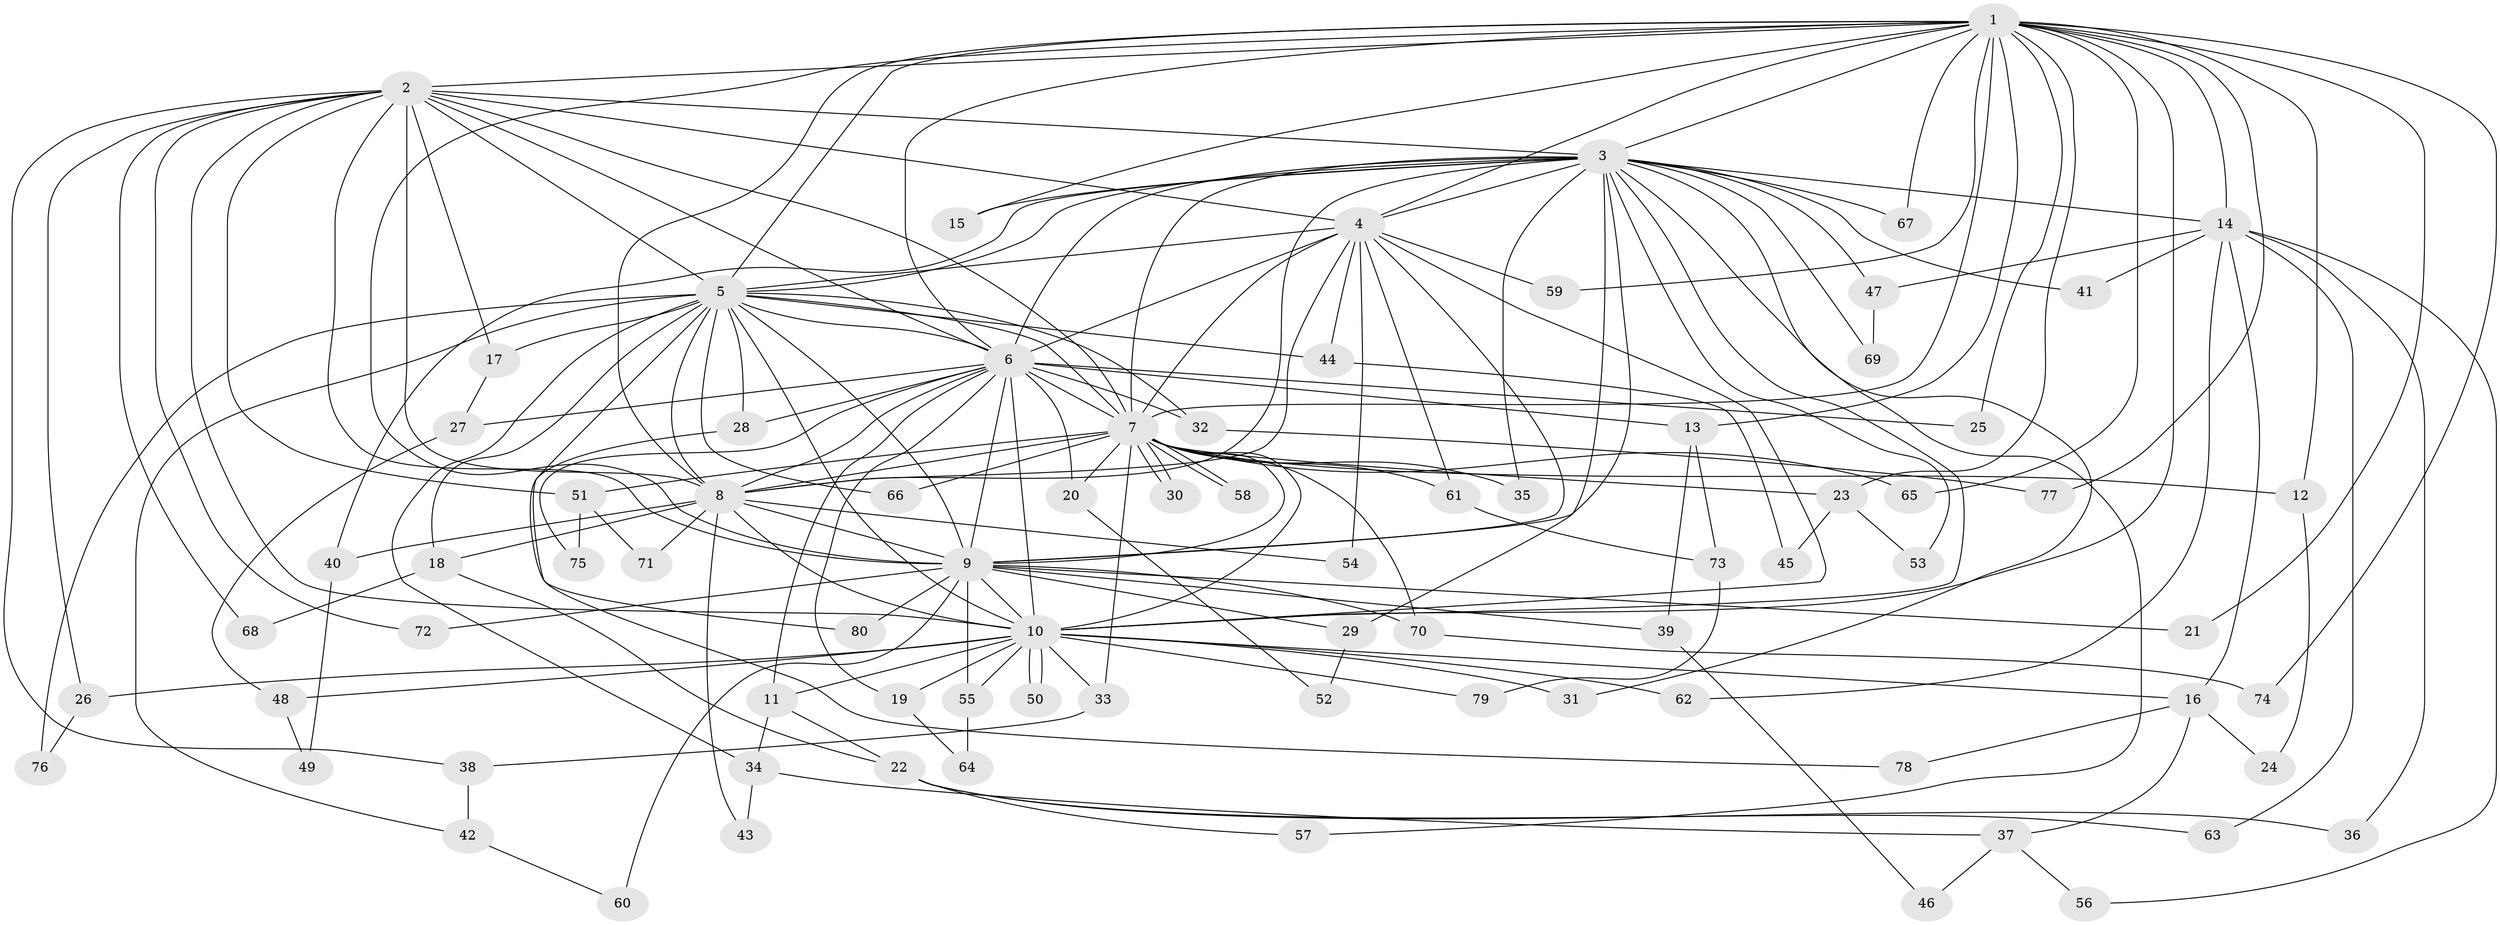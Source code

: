 // Generated by graph-tools (version 1.1) at 2025/01/03/09/25 03:01:15]
// undirected, 80 vertices, 185 edges
graph export_dot {
graph [start="1"]
  node [color=gray90,style=filled];
  1;
  2;
  3;
  4;
  5;
  6;
  7;
  8;
  9;
  10;
  11;
  12;
  13;
  14;
  15;
  16;
  17;
  18;
  19;
  20;
  21;
  22;
  23;
  24;
  25;
  26;
  27;
  28;
  29;
  30;
  31;
  32;
  33;
  34;
  35;
  36;
  37;
  38;
  39;
  40;
  41;
  42;
  43;
  44;
  45;
  46;
  47;
  48;
  49;
  50;
  51;
  52;
  53;
  54;
  55;
  56;
  57;
  58;
  59;
  60;
  61;
  62;
  63;
  64;
  65;
  66;
  67;
  68;
  69;
  70;
  71;
  72;
  73;
  74;
  75;
  76;
  77;
  78;
  79;
  80;
  1 -- 2;
  1 -- 3;
  1 -- 4;
  1 -- 5;
  1 -- 6;
  1 -- 7;
  1 -- 8;
  1 -- 9;
  1 -- 10;
  1 -- 12;
  1 -- 13;
  1 -- 14;
  1 -- 15;
  1 -- 21;
  1 -- 23;
  1 -- 25;
  1 -- 59;
  1 -- 65;
  1 -- 67;
  1 -- 74;
  1 -- 77;
  2 -- 3;
  2 -- 4;
  2 -- 5;
  2 -- 6;
  2 -- 7;
  2 -- 8;
  2 -- 9;
  2 -- 10;
  2 -- 17;
  2 -- 26;
  2 -- 38;
  2 -- 51;
  2 -- 68;
  2 -- 72;
  3 -- 4;
  3 -- 5;
  3 -- 6;
  3 -- 7;
  3 -- 8;
  3 -- 9;
  3 -- 10;
  3 -- 14;
  3 -- 15;
  3 -- 29;
  3 -- 31;
  3 -- 35;
  3 -- 40;
  3 -- 41;
  3 -- 47;
  3 -- 53;
  3 -- 57;
  3 -- 67;
  3 -- 69;
  4 -- 5;
  4 -- 6;
  4 -- 7;
  4 -- 8;
  4 -- 9;
  4 -- 10;
  4 -- 44;
  4 -- 54;
  4 -- 59;
  4 -- 61;
  5 -- 6;
  5 -- 7;
  5 -- 8;
  5 -- 9;
  5 -- 10;
  5 -- 17;
  5 -- 18;
  5 -- 28;
  5 -- 32;
  5 -- 34;
  5 -- 42;
  5 -- 44;
  5 -- 66;
  5 -- 76;
  5 -- 80;
  6 -- 7;
  6 -- 8;
  6 -- 9;
  6 -- 10;
  6 -- 11;
  6 -- 13;
  6 -- 19;
  6 -- 20;
  6 -- 25;
  6 -- 27;
  6 -- 28;
  6 -- 32;
  6 -- 75;
  7 -- 8;
  7 -- 9;
  7 -- 10;
  7 -- 12;
  7 -- 20;
  7 -- 23;
  7 -- 30;
  7 -- 30;
  7 -- 33;
  7 -- 35;
  7 -- 51;
  7 -- 58;
  7 -- 58;
  7 -- 61;
  7 -- 65;
  7 -- 66;
  7 -- 70;
  8 -- 9;
  8 -- 10;
  8 -- 18;
  8 -- 40;
  8 -- 43;
  8 -- 54;
  8 -- 71;
  9 -- 10;
  9 -- 21;
  9 -- 29;
  9 -- 39;
  9 -- 55;
  9 -- 60;
  9 -- 70;
  9 -- 72;
  9 -- 80;
  10 -- 11;
  10 -- 16;
  10 -- 19;
  10 -- 26;
  10 -- 31;
  10 -- 33;
  10 -- 48;
  10 -- 50;
  10 -- 50;
  10 -- 55;
  10 -- 62;
  10 -- 79;
  11 -- 22;
  11 -- 34;
  12 -- 24;
  13 -- 39;
  13 -- 73;
  14 -- 16;
  14 -- 36;
  14 -- 41;
  14 -- 47;
  14 -- 56;
  14 -- 62;
  14 -- 63;
  16 -- 24;
  16 -- 37;
  16 -- 78;
  17 -- 27;
  18 -- 22;
  18 -- 68;
  19 -- 64;
  20 -- 52;
  22 -- 36;
  22 -- 57;
  22 -- 63;
  23 -- 45;
  23 -- 53;
  26 -- 76;
  27 -- 48;
  28 -- 78;
  29 -- 52;
  32 -- 77;
  33 -- 38;
  34 -- 37;
  34 -- 43;
  37 -- 46;
  37 -- 56;
  38 -- 42;
  39 -- 46;
  40 -- 49;
  42 -- 60;
  44 -- 45;
  47 -- 69;
  48 -- 49;
  51 -- 71;
  51 -- 75;
  55 -- 64;
  61 -- 73;
  70 -- 74;
  73 -- 79;
}
